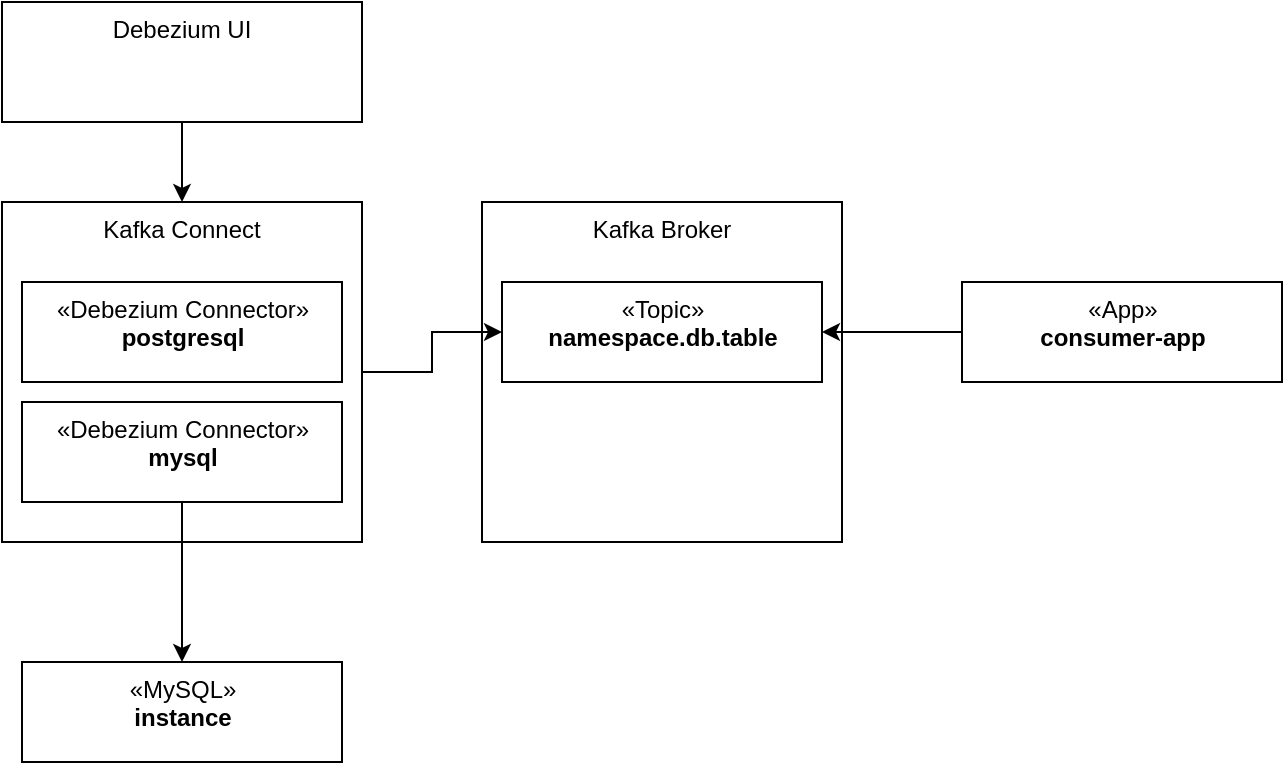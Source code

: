 <mxfile>
    <diagram id="8mr6qpFjp6V1ETiO406j" name="Debezium_Overview">
        <mxGraphModel dx="998" dy="706" grid="1" gridSize="10" guides="1" tooltips="1" connect="1" arrows="1" fold="1" page="1" pageScale="1" pageWidth="827" pageHeight="1169" background="#ffffff" math="0" shadow="0">
            <root>
                <mxCell id="0"/>
                <mxCell id="1" parent="0"/>
                <mxCell id="2" value="Kafka Connect" style="rounded=0;whiteSpace=wrap;html=1;verticalAlign=top;" vertex="1" parent="1">
                    <mxGeometry x="90" y="200" width="180" height="170" as="geometry"/>
                </mxCell>
                <mxCell id="12" style="edgeStyle=orthogonalEdgeStyle;rounded=0;orthogonalLoop=1;jettySize=auto;html=1;entryX=0.5;entryY=0;entryDx=0;entryDy=0;" edge="1" parent="1" source="4" target="8">
                    <mxGeometry relative="1" as="geometry"/>
                </mxCell>
                <mxCell id="4" value="«Debezium Connector»&lt;br&gt;&lt;b&gt;mysql&lt;/b&gt;" style="html=1;verticalAlign=top;" vertex="1" parent="1">
                    <mxGeometry x="100" y="300" width="160" height="50" as="geometry"/>
                </mxCell>
                <mxCell id="5" value="«Debezium Connector»&lt;br&gt;&lt;b&gt;postgresql&lt;/b&gt;" style="html=1;verticalAlign=top;" vertex="1" parent="1">
                    <mxGeometry x="100" y="240" width="160" height="50" as="geometry"/>
                </mxCell>
                <mxCell id="6" value="Kafka Broker" style="rounded=0;whiteSpace=wrap;html=1;verticalAlign=top;" vertex="1" parent="1">
                    <mxGeometry x="330" y="200" width="180" height="170" as="geometry"/>
                </mxCell>
                <mxCell id="8" value="«MySQL»&lt;br&gt;&lt;b&gt;instance&lt;/b&gt;" style="html=1;verticalAlign=top;" vertex="1" parent="1">
                    <mxGeometry x="100" y="430" width="160" height="50" as="geometry"/>
                </mxCell>
                <mxCell id="11" style="edgeStyle=orthogonalEdgeStyle;rounded=0;orthogonalLoop=1;jettySize=auto;html=1;entryX=0.5;entryY=0;entryDx=0;entryDy=0;" edge="1" parent="1" source="9" target="2">
                    <mxGeometry relative="1" as="geometry"/>
                </mxCell>
                <mxCell id="9" value="Debezium UI" style="rounded=0;whiteSpace=wrap;html=1;verticalAlign=top;" vertex="1" parent="1">
                    <mxGeometry x="90" y="100" width="180" height="60" as="geometry"/>
                </mxCell>
                <mxCell id="15" value="«Topic»&lt;br&gt;&lt;b&gt;namespace.db.table&lt;/b&gt;" style="html=1;verticalAlign=top;" vertex="1" parent="1">
                    <mxGeometry x="340" y="240" width="160" height="50" as="geometry"/>
                </mxCell>
                <mxCell id="18" style="edgeStyle=orthogonalEdgeStyle;rounded=0;orthogonalLoop=1;jettySize=auto;html=1;entryX=1;entryY=0.5;entryDx=0;entryDy=0;" edge="1" parent="1" source="17" target="15">
                    <mxGeometry relative="1" as="geometry"/>
                </mxCell>
                <mxCell id="17" value="«App»&lt;br&gt;&lt;b&gt;consumer-app&lt;/b&gt;" style="html=1;verticalAlign=top;" vertex="1" parent="1">
                    <mxGeometry x="570" y="240" width="160" height="50" as="geometry"/>
                </mxCell>
                <mxCell id="10" style="edgeStyle=orthogonalEdgeStyle;rounded=0;orthogonalLoop=1;jettySize=auto;html=1;entryX=0;entryY=0.5;entryDx=0;entryDy=0;" edge="1" parent="1" source="2" target="15">
                    <mxGeometry relative="1" as="geometry"/>
                </mxCell>
            </root>
        </mxGraphModel>
    </diagram>
    <diagram id="HeAD5bygTS1aIthEZndd" name="Kafka_Overview">
        <mxGraphModel dx="998" dy="706" grid="1" gridSize="10" guides="1" tooltips="1" connect="1" arrows="1" fold="1" page="1" pageScale="1" pageWidth="827" pageHeight="1169" math="0" shadow="0">
            <root>
                <mxCell id="XTYF65CXkSfZpIYYEET--0"/>
                <mxCell id="XTYF65CXkSfZpIYYEET--1" parent="XTYF65CXkSfZpIYYEET--0"/>
                <mxCell id="XTYF65CXkSfZpIYYEET--16" value="App 1 Instance 1" style="rounded=0;whiteSpace=wrap;html=1;verticalAlign=top;" vertex="1" parent="XTYF65CXkSfZpIYYEET--1">
                    <mxGeometry x="519" y="220" width="180" height="110" as="geometry"/>
                </mxCell>
                <mxCell id="XTYF65CXkSfZpIYYEET--17" value="App 1 Instance 2" style="rounded=0;whiteSpace=wrap;html=1;verticalAlign=top;" vertex="1" parent="XTYF65CXkSfZpIYYEET--1">
                    <mxGeometry x="519" y="360" width="180" height="75" as="geometry"/>
                </mxCell>
                <mxCell id="XTYF65CXkSfZpIYYEET--18" value="App 2 Instance 1" style="rounded=0;whiteSpace=wrap;html=1;verticalAlign=top;" vertex="1" parent="XTYF65CXkSfZpIYYEET--1">
                    <mxGeometry x="519" y="470" width="180" height="80" as="geometry"/>
                </mxCell>
                <mxCell id="XTYF65CXkSfZpIYYEET--19" value="consumer-group-A" style="rounded=1;whiteSpace=wrap;html=1;verticalAlign=top;fillColor=#dae8fc;strokeColor=#6c8ebf;" vertex="1" parent="XTYF65CXkSfZpIYYEET--1">
                    <mxGeometry x="549" y="250" width="120" height="30" as="geometry"/>
                </mxCell>
                <mxCell id="XTYF65CXkSfZpIYYEET--20" value="consumer-group-A" style="rounded=1;whiteSpace=wrap;html=1;verticalAlign=top;fillColor=#dae8fc;strokeColor=#6c8ebf;" vertex="1" parent="XTYF65CXkSfZpIYYEET--1">
                    <mxGeometry x="549" y="390" width="120" height="30" as="geometry"/>
                </mxCell>
                <mxCell id="XTYF65CXkSfZpIYYEET--21" value="consumer-group-B" style="rounded=1;whiteSpace=wrap;html=1;verticalAlign=top;fillColor=#ffe6cc;strokeColor=#d79b00;" vertex="1" parent="XTYF65CXkSfZpIYYEET--1">
                    <mxGeometry x="549" y="500" width="120" height="30" as="geometry"/>
                </mxCell>
                <mxCell id="XTYF65CXkSfZpIYYEET--22" value="consumer-group-C" style="rounded=1;whiteSpace=wrap;html=1;verticalAlign=top;fillColor=#d5e8d4;strokeColor=#82b366;" vertex="1" parent="XTYF65CXkSfZpIYYEET--1">
                    <mxGeometry x="549" y="290" width="120" height="30" as="geometry"/>
                </mxCell>
                <mxCell id="XTYF65CXkSfZpIYYEET--2" value="Kafka" style="whiteSpace=wrap;html=1;verticalAlign=top;" vertex="1" parent="XTYF65CXkSfZpIYYEET--1">
                    <mxGeometry x="129" y="200" width="280" height="360" as="geometry"/>
                </mxCell>
                <mxCell id="XTYF65CXkSfZpIYYEET--3" value="Topic" style="rounded=0;whiteSpace=wrap;html=1;verticalAlign=top;" vertex="1" parent="XTYF65CXkSfZpIYYEET--1">
                    <mxGeometry x="169" y="270" width="200" height="270" as="geometry"/>
                </mxCell>
                <mxCell id="XTYF65CXkSfZpIYYEET--29" style="edgeStyle=orthogonalEdgeStyle;rounded=0;orthogonalLoop=1;jettySize=auto;html=1;fillColor=#d5e8d4;strokeColor=#82b366;strokeWidth=2;" edge="1" parent="XTYF65CXkSfZpIYYEET--1" source="XTYF65CXkSfZpIYYEET--4" target="XTYF65CXkSfZpIYYEET--22">
                    <mxGeometry relative="1" as="geometry">
                        <Array as="points">
                            <mxPoint x="460" y="330"/>
                            <mxPoint x="460" y="305"/>
                        </Array>
                    </mxGeometry>
                </mxCell>
                <mxCell id="XTYF65CXkSfZpIYYEET--32" style="edgeStyle=orthogonalEdgeStyle;rounded=0;orthogonalLoop=1;jettySize=auto;html=1;entryX=0;entryY=0.5;entryDx=0;entryDy=0;exitX=0;exitY=0.5;exitDx=0;exitDy=0;fillColor=#ffe6cc;strokeColor=#d79b00;strokeWidth=2;" edge="1" parent="XTYF65CXkSfZpIYYEET--1" source="XTYF65CXkSfZpIYYEET--4" target="XTYF65CXkSfZpIYYEET--21">
                    <mxGeometry relative="1" as="geometry">
                        <Array as="points">
                            <mxPoint x="189" y="330"/>
                            <mxPoint x="189" y="570"/>
                            <mxPoint x="460" y="570"/>
                            <mxPoint x="460" y="515"/>
                        </Array>
                    </mxGeometry>
                </mxCell>
                <mxCell id="XTYF65CXkSfZpIYYEET--4" value="Partition 1" style="rounded=1;whiteSpace=wrap;html=1;verticalAlign=top;" vertex="1" parent="XTYF65CXkSfZpIYYEET--1">
                    <mxGeometry x="209" y="300" width="120" height="60" as="geometry"/>
                </mxCell>
                <mxCell id="XTYF65CXkSfZpIYYEET--7" value="" style="ellipse;whiteSpace=wrap;html=1;aspect=fixed;verticalAlign=top;" vertex="1" parent="XTYF65CXkSfZpIYYEET--1">
                    <mxGeometry x="219" y="330" width="20" height="20" as="geometry"/>
                </mxCell>
                <mxCell id="XTYF65CXkSfZpIYYEET--8" value="" style="ellipse;whiteSpace=wrap;html=1;aspect=fixed;verticalAlign=top;" vertex="1" parent="XTYF65CXkSfZpIYYEET--1">
                    <mxGeometry x="249" y="330" width="20" height="20" as="geometry"/>
                </mxCell>
                <mxCell id="XTYF65CXkSfZpIYYEET--27" style="edgeStyle=orthogonalEdgeStyle;rounded=0;orthogonalLoop=1;jettySize=auto;html=1;entryX=0;entryY=0.5;entryDx=0;entryDy=0;fillColor=#dae8fc;strokeColor=#6c8ebf;exitX=1;exitY=0;exitDx=0;exitDy=0;strokeWidth=2;" edge="1" parent="XTYF65CXkSfZpIYYEET--1" source="XTYF65CXkSfZpIYYEET--10" target="XTYF65CXkSfZpIYYEET--20">
                    <mxGeometry relative="1" as="geometry">
                        <Array as="points">
                            <mxPoint x="329" y="450"/>
                            <mxPoint x="430" y="450"/>
                            <mxPoint x="430" y="405"/>
                        </Array>
                    </mxGeometry>
                </mxCell>
                <mxCell id="XTYF65CXkSfZpIYYEET--31" style="edgeStyle=orthogonalEdgeStyle;rounded=0;orthogonalLoop=1;jettySize=auto;html=1;entryX=0;entryY=0.5;entryDx=0;entryDy=0;fillColor=#d5e8d4;strokeColor=#82b366;strokeWidth=2;" edge="1" parent="XTYF65CXkSfZpIYYEET--1" source="XTYF65CXkSfZpIYYEET--10" target="XTYF65CXkSfZpIYYEET--22">
                    <mxGeometry relative="1" as="geometry">
                        <Array as="points">
                            <mxPoint x="460" y="495"/>
                            <mxPoint x="460" y="305"/>
                        </Array>
                    </mxGeometry>
                </mxCell>
                <mxCell id="XTYF65CXkSfZpIYYEET--34" style="edgeStyle=orthogonalEdgeStyle;rounded=0;orthogonalLoop=1;jettySize=auto;html=1;entryX=0;entryY=0.5;entryDx=0;entryDy=0;exitX=0;exitY=0.5;exitDx=0;exitDy=0;fillColor=#ffe6cc;strokeColor=#d79b00;strokeWidth=2;" edge="1" parent="XTYF65CXkSfZpIYYEET--1" source="XTYF65CXkSfZpIYYEET--10" target="XTYF65CXkSfZpIYYEET--21">
                    <mxGeometry relative="1" as="geometry">
                        <Array as="points">
                            <mxPoint x="189" y="495"/>
                            <mxPoint x="189" y="570"/>
                            <mxPoint x="460" y="570"/>
                            <mxPoint x="460" y="515"/>
                        </Array>
                    </mxGeometry>
                </mxCell>
                <mxCell id="XTYF65CXkSfZpIYYEET--10" value="Partition n" style="rounded=1;whiteSpace=wrap;html=1;verticalAlign=top;" vertex="1" parent="XTYF65CXkSfZpIYYEET--1">
                    <mxGeometry x="209" y="465" width="120" height="60" as="geometry"/>
                </mxCell>
                <mxCell id="XTYF65CXkSfZpIYYEET--11" value="" style="ellipse;whiteSpace=wrap;html=1;aspect=fixed;verticalAlign=top;" vertex="1" parent="XTYF65CXkSfZpIYYEET--1">
                    <mxGeometry x="219" y="495" width="20" height="20" as="geometry"/>
                </mxCell>
                <mxCell id="XTYF65CXkSfZpIYYEET--12" value="" style="ellipse;whiteSpace=wrap;html=1;aspect=fixed;verticalAlign=top;" vertex="1" parent="XTYF65CXkSfZpIYYEET--1">
                    <mxGeometry x="249" y="495" width="20" height="20" as="geometry"/>
                </mxCell>
                <mxCell id="XTYF65CXkSfZpIYYEET--26" style="edgeStyle=orthogonalEdgeStyle;rounded=0;orthogonalLoop=1;jettySize=auto;html=1;fillColor=#dae8fc;strokeColor=#6c8ebf;exitX=1;exitY=0;exitDx=0;exitDy=0;strokeWidth=2;" edge="1" parent="XTYF65CXkSfZpIYYEET--1" source="XTYF65CXkSfZpIYYEET--13" target="XTYF65CXkSfZpIYYEET--20">
                    <mxGeometry relative="1" as="geometry">
                        <Array as="points">
                            <mxPoint x="329" y="370"/>
                            <mxPoint x="430" y="370"/>
                            <mxPoint x="430" y="405"/>
                        </Array>
                    </mxGeometry>
                </mxCell>
                <mxCell id="XTYF65CXkSfZpIYYEET--30" style="edgeStyle=orthogonalEdgeStyle;rounded=0;orthogonalLoop=1;jettySize=auto;html=1;entryX=0;entryY=0.5;entryDx=0;entryDy=0;fillColor=#d5e8d4;strokeColor=#82b366;strokeWidth=2;" edge="1" parent="XTYF65CXkSfZpIYYEET--1" source="XTYF65CXkSfZpIYYEET--13" target="XTYF65CXkSfZpIYYEET--22">
                    <mxGeometry relative="1" as="geometry">
                        <Array as="points">
                            <mxPoint x="460" y="413"/>
                            <mxPoint x="460" y="305"/>
                        </Array>
                    </mxGeometry>
                </mxCell>
                <mxCell id="XTYF65CXkSfZpIYYEET--33" style="edgeStyle=orthogonalEdgeStyle;rounded=0;orthogonalLoop=1;jettySize=auto;html=1;exitX=0;exitY=0.5;exitDx=0;exitDy=0;entryX=0;entryY=0.5;entryDx=0;entryDy=0;fillColor=#ffe6cc;strokeColor=#d79b00;strokeWidth=2;" edge="1" parent="XTYF65CXkSfZpIYYEET--1" source="XTYF65CXkSfZpIYYEET--13" target="XTYF65CXkSfZpIYYEET--21">
                    <mxGeometry relative="1" as="geometry">
                        <mxPoint x="550" y="520" as="targetPoint"/>
                        <Array as="points">
                            <mxPoint x="189" y="413"/>
                            <mxPoint x="189" y="570"/>
                            <mxPoint x="460" y="570"/>
                            <mxPoint x="460" y="515"/>
                        </Array>
                    </mxGeometry>
                </mxCell>
                <mxCell id="XTYF65CXkSfZpIYYEET--13" value="Partition 2" style="rounded=1;whiteSpace=wrap;html=1;verticalAlign=top;" vertex="1" parent="XTYF65CXkSfZpIYYEET--1">
                    <mxGeometry x="209" y="383" width="120" height="60" as="geometry"/>
                </mxCell>
                <mxCell id="XTYF65CXkSfZpIYYEET--14" value="" style="ellipse;whiteSpace=wrap;html=1;aspect=fixed;verticalAlign=top;" vertex="1" parent="XTYF65CXkSfZpIYYEET--1">
                    <mxGeometry x="219" y="413" width="20" height="20" as="geometry"/>
                </mxCell>
                <mxCell id="XTYF65CXkSfZpIYYEET--23" style="edgeStyle=orthogonalEdgeStyle;rounded=0;orthogonalLoop=1;jettySize=auto;html=1;entryX=0;entryY=0.5;entryDx=0;entryDy=0;fillColor=#dae8fc;strokeColor=#6c8ebf;exitX=1;exitY=0;exitDx=0;exitDy=0;strokeWidth=2;" edge="1" parent="XTYF65CXkSfZpIYYEET--1" source="XTYF65CXkSfZpIYYEET--4" target="XTYF65CXkSfZpIYYEET--19">
                    <mxGeometry relative="1" as="geometry"/>
                </mxCell>
                <mxCell id="XTYF65CXkSfZpIYYEET--28" value="&lt;h1&gt;Kafka Overview&lt;/h1&gt;&lt;p&gt;Overview consumption of partitioning&lt;/p&gt;" style="text;html=1;strokeColor=none;fillColor=none;spacing=5;spacingTop=-20;whiteSpace=wrap;overflow=hidden;rounded=0;verticalAlign=top;" vertex="1" parent="XTYF65CXkSfZpIYYEET--1">
                    <mxGeometry x="224" y="30" width="396" height="120" as="geometry"/>
                </mxCell>
            </root>
        </mxGraphModel>
    </diagram>
</mxfile>